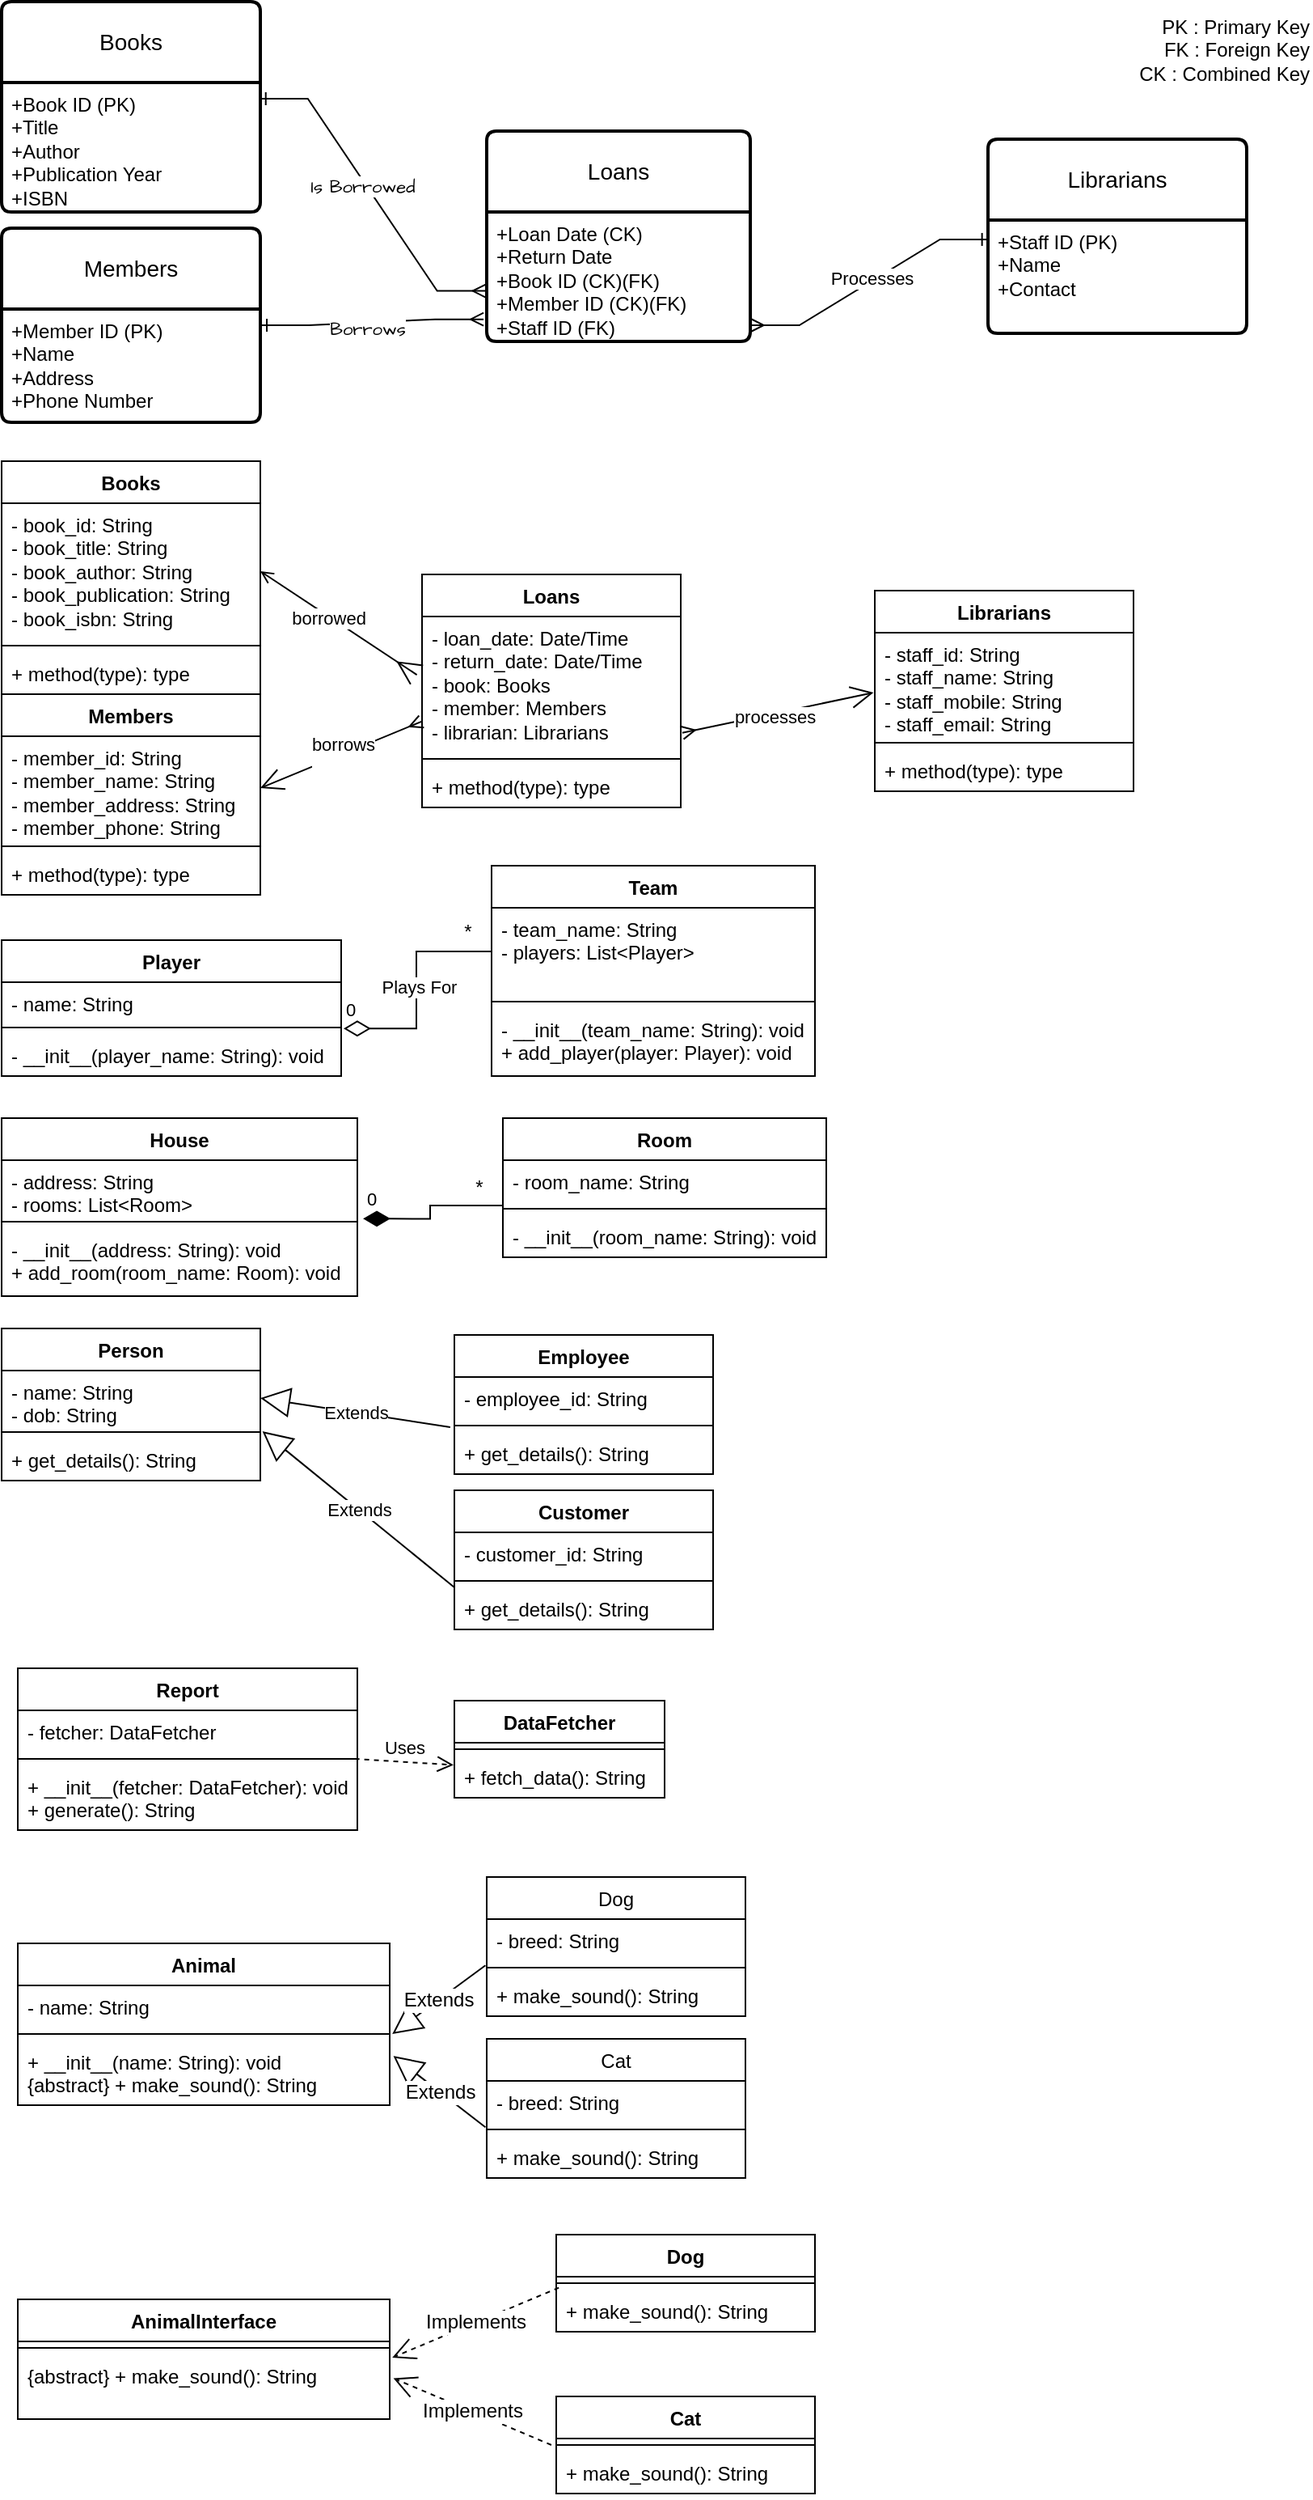 <mxfile version="24.4.9" type="github">
  <diagram name="Page-1" id="WvHxNmZYm3Q-2noQbIas">
    <mxGraphModel dx="430" dy="630" grid="1" gridSize="10" guides="1" tooltips="1" connect="1" arrows="1" fold="1" page="1" pageScale="1" pageWidth="827" pageHeight="1169" background="none" math="0" shadow="0">
      <root>
        <mxCell id="0" />
        <mxCell id="1" parent="0" />
        <mxCell id="QqUS8rB4q03BG6zSu8xH-5" value="Books" style="swimlane;childLayout=stackLayout;horizontal=1;startSize=50;horizontalStack=0;rounded=1;fontSize=14;fontStyle=0;strokeWidth=2;resizeParent=0;resizeLast=1;shadow=0;dashed=0;align=center;arcSize=4;whiteSpace=wrap;html=1;" vertex="1" parent="1">
          <mxGeometry x="10" y="10" width="160" height="130" as="geometry" />
        </mxCell>
        <mxCell id="QqUS8rB4q03BG6zSu8xH-6" value="+Book ID (PK)&lt;br&gt;&lt;div&gt;+Title&lt;/div&gt;&lt;div&gt;+Author&lt;/div&gt;&lt;div&gt;+Publication Year&lt;/div&gt;&lt;div&gt;+ISBN&lt;/div&gt;" style="align=left;strokeColor=none;fillColor=none;spacingLeft=4;fontSize=12;verticalAlign=top;resizable=0;rotatable=0;part=1;html=1;" vertex="1" parent="QqUS8rB4q03BG6zSu8xH-5">
          <mxGeometry y="50" width="160" height="80" as="geometry" />
        </mxCell>
        <mxCell id="QqUS8rB4q03BG6zSu8xH-7" value="Members" style="swimlane;childLayout=stackLayout;horizontal=1;startSize=50;horizontalStack=0;rounded=1;fontSize=14;fontStyle=0;strokeWidth=2;resizeParent=0;resizeLast=1;shadow=0;dashed=0;align=center;arcSize=4;whiteSpace=wrap;html=1;" vertex="1" parent="1">
          <mxGeometry x="10" y="150" width="160" height="120" as="geometry" />
        </mxCell>
        <mxCell id="QqUS8rB4q03BG6zSu8xH-8" value="+Member ID (PK)&lt;div&gt;+Name&lt;/div&gt;&lt;div&gt;+Address&lt;/div&gt;&lt;div&gt;+Phone Number&lt;/div&gt;" style="align=left;strokeColor=none;fillColor=none;spacingLeft=4;fontSize=12;verticalAlign=top;resizable=0;rotatable=0;part=1;html=1;" vertex="1" parent="QqUS8rB4q03BG6zSu8xH-7">
          <mxGeometry y="50" width="160" height="70" as="geometry" />
        </mxCell>
        <mxCell id="QqUS8rB4q03BG6zSu8xH-9" value="Librarians" style="swimlane;childLayout=stackLayout;horizontal=1;startSize=50;horizontalStack=0;rounded=1;fontSize=14;fontStyle=0;strokeWidth=2;resizeParent=0;resizeLast=1;shadow=0;dashed=0;align=center;arcSize=4;whiteSpace=wrap;html=1;" vertex="1" parent="1">
          <mxGeometry x="620" y="95" width="160" height="120" as="geometry" />
        </mxCell>
        <mxCell id="QqUS8rB4q03BG6zSu8xH-10" value="+Staff ID (PK)&lt;div&gt;+Name&lt;/div&gt;&lt;div&gt;+Contact&lt;/div&gt;" style="align=left;strokeColor=none;fillColor=none;spacingLeft=4;fontSize=12;verticalAlign=top;resizable=0;rotatable=0;part=1;html=1;" vertex="1" parent="QqUS8rB4q03BG6zSu8xH-9">
          <mxGeometry y="50" width="160" height="70" as="geometry" />
        </mxCell>
        <mxCell id="QqUS8rB4q03BG6zSu8xH-11" value="Loans" style="swimlane;childLayout=stackLayout;horizontal=1;startSize=50;horizontalStack=0;rounded=1;fontSize=14;fontStyle=0;strokeWidth=2;resizeParent=0;resizeLast=1;shadow=0;dashed=0;align=center;arcSize=4;whiteSpace=wrap;html=1;" vertex="1" parent="1">
          <mxGeometry x="310" y="90" width="163" height="130" as="geometry" />
        </mxCell>
        <mxCell id="QqUS8rB4q03BG6zSu8xH-12" value="&lt;div&gt;&lt;span style=&quot;background-color: initial;&quot;&gt;+Loan Date (CK)&lt;/span&gt;&lt;br&gt;&lt;/div&gt;&lt;div&gt;+Return Date&lt;/div&gt;&lt;div&gt;+Book ID (CK)(FK)&lt;br&gt;&lt;/div&gt;&lt;div&gt;+Member ID (CK)(FK)&lt;/div&gt;&lt;div&gt;+Staff ID (FK)&lt;br&gt;&lt;/div&gt;" style="align=left;strokeColor=none;fillColor=none;spacingLeft=4;fontSize=12;verticalAlign=top;resizable=0;rotatable=0;part=1;html=1;" vertex="1" parent="QqUS8rB4q03BG6zSu8xH-11">
          <mxGeometry y="50" width="163" height="80" as="geometry" />
        </mxCell>
        <mxCell id="QqUS8rB4q03BG6zSu8xH-25" value="" style="edgeStyle=entityRelationEdgeStyle;fontSize=12;html=1;endArrow=ERmany;startArrow=ERone;rounded=0;exitX=1;exitY=0.143;exitDx=0;exitDy=0;exitPerimeter=0;startFill=0;entryX=-0.012;entryY=0.829;entryDx=0;entryDy=0;entryPerimeter=0;endFill=0;flowAnimation=0;" edge="1" parent="1" source="QqUS8rB4q03BG6zSu8xH-8" target="QqUS8rB4q03BG6zSu8xH-12">
          <mxGeometry width="100" height="100" relative="1" as="geometry">
            <mxPoint x="240" y="240" as="sourcePoint" />
            <mxPoint x="230" y="190" as="targetPoint" />
          </mxGeometry>
        </mxCell>
        <mxCell id="QqUS8rB4q03BG6zSu8xH-31" value="Borrows" style="edgeLabel;html=1;align=center;verticalAlign=middle;resizable=0;points=[];sketch=1;hachureGap=4;jiggle=2;curveFitting=1;fontFamily=Architects Daughter;fontSource=https%3A%2F%2Ffonts.googleapis.com%2Fcss%3Ffamily%3DArchitects%2BDaughter;" vertex="1" connectable="0" parent="QqUS8rB4q03BG6zSu8xH-25">
          <mxGeometry x="-0.051" y="-3" relative="1" as="geometry">
            <mxPoint as="offset" />
          </mxGeometry>
        </mxCell>
        <mxCell id="QqUS8rB4q03BG6zSu8xH-26" value="" style="edgeStyle=entityRelationEdgeStyle;fontSize=12;html=1;endArrow=ERmany;startArrow=ERone;rounded=0;exitX=0.996;exitY=0.125;exitDx=0;exitDy=0;exitPerimeter=0;entryX=-0.004;entryY=0.61;entryDx=0;entryDy=0;entryPerimeter=0;endFill=0;startFill=0;" edge="1" parent="1" source="QqUS8rB4q03BG6zSu8xH-6" target="QqUS8rB4q03BG6zSu8xH-12">
          <mxGeometry width="100" height="100" relative="1" as="geometry">
            <mxPoint x="240" y="240" as="sourcePoint" />
            <mxPoint x="340" y="140" as="targetPoint" />
          </mxGeometry>
        </mxCell>
        <mxCell id="QqUS8rB4q03BG6zSu8xH-30" value="Is Borrowed" style="edgeLabel;html=1;align=center;verticalAlign=middle;resizable=0;points=[];sketch=1;hachureGap=4;jiggle=2;curveFitting=1;fontFamily=Architects Daughter;fontSource=https%3A%2F%2Ffonts.googleapis.com%2Fcss%3Ffamily%3DArchitects%2BDaughter;" vertex="1" connectable="0" parent="QqUS8rB4q03BG6zSu8xH-26">
          <mxGeometry x="-0.086" y="-2" relative="1" as="geometry">
            <mxPoint as="offset" />
          </mxGeometry>
        </mxCell>
        <mxCell id="QqUS8rB4q03BG6zSu8xH-34" value="" style="edgeStyle=entityRelationEdgeStyle;fontSize=12;html=1;endArrow=ERone;rounded=0;exitX=1.002;exitY=0.875;exitDx=0;exitDy=0;exitPerimeter=0;entryX=0.002;entryY=0.171;entryDx=0;entryDy=0;entryPerimeter=0;startArrow=ERmany;startFill=0;endFill=0;" edge="1" parent="1" source="QqUS8rB4q03BG6zSu8xH-12" target="QqUS8rB4q03BG6zSu8xH-10">
          <mxGeometry width="100" height="100" relative="1" as="geometry">
            <mxPoint x="240" y="240" as="sourcePoint" />
            <mxPoint x="340" y="140" as="targetPoint" />
          </mxGeometry>
        </mxCell>
        <mxCell id="QqUS8rB4q03BG6zSu8xH-36" value="Processes" style="edgeLabel;html=1;align=center;verticalAlign=middle;resizable=0;points=[];" vertex="1" connectable="0" parent="QqUS8rB4q03BG6zSu8xH-34">
          <mxGeometry x="0.03" y="2" relative="1" as="geometry">
            <mxPoint as="offset" />
          </mxGeometry>
        </mxCell>
        <mxCell id="QqUS8rB4q03BG6zSu8xH-37" value="&lt;div&gt;PK : Primary Key&lt;/div&gt;FK : Foreign Key&lt;div&gt;CK : Combined Key&lt;/div&gt;" style="text;html=1;align=right;verticalAlign=middle;resizable=0;points=[];autosize=1;strokeColor=none;fillColor=none;" vertex="1" parent="1">
          <mxGeometry x="690" y="10" width="130" height="60" as="geometry" />
        </mxCell>
        <mxCell id="QqUS8rB4q03BG6zSu8xH-38" value="Books" style="swimlane;fontStyle=1;align=center;verticalAlign=top;childLayout=stackLayout;horizontal=1;startSize=26;horizontalStack=0;resizeParent=1;resizeParentMax=0;resizeLast=0;collapsible=1;marginBottom=0;whiteSpace=wrap;html=1;shadow=0;" vertex="1" parent="1">
          <mxGeometry x="10" y="294" width="160" height="144" as="geometry" />
        </mxCell>
        <mxCell id="QqUS8rB4q03BG6zSu8xH-39" value="- book_id: String&lt;div&gt;- book_title: String&lt;/div&gt;&lt;div&gt;- book_author: String&lt;/div&gt;&lt;div&gt;- book_publication: String&lt;/div&gt;&lt;div&gt;- book_isbn: String&lt;/div&gt;" style="text;strokeColor=none;fillColor=none;align=left;verticalAlign=top;spacingLeft=4;spacingRight=4;overflow=hidden;rotatable=0;points=[[0,0.5],[1,0.5]];portConstraint=eastwest;whiteSpace=wrap;html=1;shadow=0;" vertex="1" parent="QqUS8rB4q03BG6zSu8xH-38">
          <mxGeometry y="26" width="160" height="84" as="geometry" />
        </mxCell>
        <mxCell id="QqUS8rB4q03BG6zSu8xH-40" value="" style="line;strokeWidth=1;fillColor=none;align=left;verticalAlign=middle;spacingTop=-1;spacingLeft=3;spacingRight=3;rotatable=0;labelPosition=right;points=[];portConstraint=eastwest;strokeColor=inherit;shadow=0;" vertex="1" parent="QqUS8rB4q03BG6zSu8xH-38">
          <mxGeometry y="110" width="160" height="8" as="geometry" />
        </mxCell>
        <mxCell id="QqUS8rB4q03BG6zSu8xH-41" value="+ method(type): type" style="text;strokeColor=none;fillColor=none;align=left;verticalAlign=top;spacingLeft=4;spacingRight=4;overflow=hidden;rotatable=0;points=[[0,0.5],[1,0.5]];portConstraint=eastwest;whiteSpace=wrap;html=1;shadow=0;" vertex="1" parent="QqUS8rB4q03BG6zSu8xH-38">
          <mxGeometry y="118" width="160" height="26" as="geometry" />
        </mxCell>
        <mxCell id="QqUS8rB4q03BG6zSu8xH-42" value="Members" style="swimlane;fontStyle=1;align=center;verticalAlign=top;childLayout=stackLayout;horizontal=1;startSize=26;horizontalStack=0;resizeParent=1;resizeParentMax=0;resizeLast=0;collapsible=1;marginBottom=0;whiteSpace=wrap;html=1;shadow=0;" vertex="1" parent="1">
          <mxGeometry x="10" y="438" width="160" height="124" as="geometry" />
        </mxCell>
        <mxCell id="QqUS8rB4q03BG6zSu8xH-43" value="- member_id: String&lt;div&gt;- member_name: String&lt;/div&gt;&lt;div&gt;- member_address: String&lt;/div&gt;&lt;div&gt;- member_phone: String&lt;/div&gt;" style="text;strokeColor=none;fillColor=none;align=left;verticalAlign=top;spacingLeft=4;spacingRight=4;overflow=hidden;rotatable=0;points=[[0,0.5],[1,0.5]];portConstraint=eastwest;whiteSpace=wrap;html=1;shadow=0;" vertex="1" parent="QqUS8rB4q03BG6zSu8xH-42">
          <mxGeometry y="26" width="160" height="64" as="geometry" />
        </mxCell>
        <mxCell id="QqUS8rB4q03BG6zSu8xH-44" value="" style="line;strokeWidth=1;fillColor=none;align=left;verticalAlign=middle;spacingTop=-1;spacingLeft=3;spacingRight=3;rotatable=0;labelPosition=right;points=[];portConstraint=eastwest;strokeColor=inherit;shadow=0;" vertex="1" parent="QqUS8rB4q03BG6zSu8xH-42">
          <mxGeometry y="90" width="160" height="8" as="geometry" />
        </mxCell>
        <mxCell id="QqUS8rB4q03BG6zSu8xH-45" value="+ method(type): type" style="text;strokeColor=none;fillColor=none;align=left;verticalAlign=top;spacingLeft=4;spacingRight=4;overflow=hidden;rotatable=0;points=[[0,0.5],[1,0.5]];portConstraint=eastwest;whiteSpace=wrap;html=1;shadow=0;" vertex="1" parent="QqUS8rB4q03BG6zSu8xH-42">
          <mxGeometry y="98" width="160" height="26" as="geometry" />
        </mxCell>
        <mxCell id="QqUS8rB4q03BG6zSu8xH-46" value="Loans" style="swimlane;fontStyle=1;align=center;verticalAlign=top;childLayout=stackLayout;horizontal=1;startSize=26;horizontalStack=0;resizeParent=1;resizeParentMax=0;resizeLast=0;collapsible=1;marginBottom=0;whiteSpace=wrap;html=1;shadow=0;" vertex="1" parent="1">
          <mxGeometry x="270" y="364" width="160" height="144" as="geometry" />
        </mxCell>
        <mxCell id="QqUS8rB4q03BG6zSu8xH-47" value="- loan_date: Date/Time&lt;div&gt;- return_date: Date/Time&lt;/div&gt;&lt;div&gt;- book: Books&lt;/div&gt;&lt;div&gt;- member: Members&lt;/div&gt;&lt;div&gt;- librarian: Librarians&lt;/div&gt;" style="text;strokeColor=none;fillColor=none;align=left;verticalAlign=top;spacingLeft=4;spacingRight=4;overflow=hidden;rotatable=0;points=[[0,0.5],[1,0.5]];portConstraint=eastwest;whiteSpace=wrap;html=1;shadow=0;" vertex="1" parent="QqUS8rB4q03BG6zSu8xH-46">
          <mxGeometry y="26" width="160" height="84" as="geometry" />
        </mxCell>
        <mxCell id="QqUS8rB4q03BG6zSu8xH-48" value="" style="line;strokeWidth=1;fillColor=none;align=left;verticalAlign=middle;spacingTop=-1;spacingLeft=3;spacingRight=3;rotatable=0;labelPosition=right;points=[];portConstraint=eastwest;strokeColor=inherit;shadow=0;" vertex="1" parent="QqUS8rB4q03BG6zSu8xH-46">
          <mxGeometry y="110" width="160" height="8" as="geometry" />
        </mxCell>
        <mxCell id="QqUS8rB4q03BG6zSu8xH-49" value="+ method(type): type" style="text;strokeColor=none;fillColor=none;align=left;verticalAlign=top;spacingLeft=4;spacingRight=4;overflow=hidden;rotatable=0;points=[[0,0.5],[1,0.5]];portConstraint=eastwest;whiteSpace=wrap;html=1;shadow=0;" vertex="1" parent="QqUS8rB4q03BG6zSu8xH-46">
          <mxGeometry y="118" width="160" height="26" as="geometry" />
        </mxCell>
        <mxCell id="QqUS8rB4q03BG6zSu8xH-50" value="Librarians" style="swimlane;fontStyle=1;align=center;verticalAlign=top;childLayout=stackLayout;horizontal=1;startSize=26;horizontalStack=0;resizeParent=1;resizeParentMax=0;resizeLast=0;collapsible=1;marginBottom=0;whiteSpace=wrap;html=1;shadow=0;" vertex="1" parent="1">
          <mxGeometry x="550" y="374" width="160" height="124" as="geometry" />
        </mxCell>
        <mxCell id="QqUS8rB4q03BG6zSu8xH-51" value="- staff_id: String&lt;div&gt;- staff_name: String&lt;/div&gt;&lt;div&gt;- staff_mobile: String&lt;/div&gt;&lt;div&gt;- staff_email: String&lt;/div&gt;" style="text;strokeColor=none;fillColor=none;align=left;verticalAlign=top;spacingLeft=4;spacingRight=4;overflow=hidden;rotatable=0;points=[[0,0.5],[1,0.5]];portConstraint=eastwest;whiteSpace=wrap;html=1;shadow=0;" vertex="1" parent="QqUS8rB4q03BG6zSu8xH-50">
          <mxGeometry y="26" width="160" height="64" as="geometry" />
        </mxCell>
        <mxCell id="QqUS8rB4q03BG6zSu8xH-52" value="" style="line;strokeWidth=1;fillColor=none;align=left;verticalAlign=middle;spacingTop=-1;spacingLeft=3;spacingRight=3;rotatable=0;labelPosition=right;points=[];portConstraint=eastwest;strokeColor=inherit;shadow=0;" vertex="1" parent="QqUS8rB4q03BG6zSu8xH-50">
          <mxGeometry y="90" width="160" height="8" as="geometry" />
        </mxCell>
        <mxCell id="QqUS8rB4q03BG6zSu8xH-53" value="+ method(type): type" style="text;strokeColor=none;fillColor=none;align=left;verticalAlign=top;spacingLeft=4;spacingRight=4;overflow=hidden;rotatable=0;points=[[0,0.5],[1,0.5]];portConstraint=eastwest;whiteSpace=wrap;html=1;shadow=0;" vertex="1" parent="QqUS8rB4q03BG6zSu8xH-50">
          <mxGeometry y="98" width="160" height="26" as="geometry" />
        </mxCell>
        <mxCell id="QqUS8rB4q03BG6zSu8xH-59" value="" style="endArrow=ERmany;endFill=0;endSize=12;html=1;rounded=0;entryX=-0.02;entryY=0.429;entryDx=0;entryDy=0;entryPerimeter=0;exitX=1;exitY=0.5;exitDx=0;exitDy=0;startArrow=open;startFill=0;" edge="1" parent="1" target="QqUS8rB4q03BG6zSu8xH-47">
          <mxGeometry width="160" relative="1" as="geometry">
            <mxPoint x="170" y="362" as="sourcePoint" />
            <mxPoint x="400" y="564" as="targetPoint" />
          </mxGeometry>
        </mxCell>
        <mxCell id="QqUS8rB4q03BG6zSu8xH-62" value="borrowed" style="edgeLabel;html=1;align=center;verticalAlign=middle;resizable=0;points=[];" vertex="1" connectable="0" parent="QqUS8rB4q03BG6zSu8xH-59">
          <mxGeometry x="-0.127" y="-1" relative="1" as="geometry">
            <mxPoint as="offset" />
          </mxGeometry>
        </mxCell>
        <mxCell id="QqUS8rB4q03BG6zSu8xH-60" value="" style="endArrow=open;endFill=1;endSize=12;html=1;rounded=0;entryX=1;entryY=0.5;entryDx=0;entryDy=0;exitX=-0.002;exitY=0.773;exitDx=0;exitDy=0;exitPerimeter=0;startArrow=ERmany;startFill=0;" edge="1" parent="1" source="QqUS8rB4q03BG6zSu8xH-47">
          <mxGeometry width="160" relative="1" as="geometry">
            <mxPoint x="350" y="364" as="sourcePoint" />
            <mxPoint x="170" y="496" as="targetPoint" />
          </mxGeometry>
        </mxCell>
        <mxCell id="QqUS8rB4q03BG6zSu8xH-64" value="borrows&lt;div&gt;&lt;br&gt;&lt;/div&gt;" style="edgeLabel;html=1;align=center;verticalAlign=middle;resizable=0;points=[];" vertex="1" connectable="0" parent="QqUS8rB4q03BG6zSu8xH-60">
          <mxGeometry x="-0.008" y="1" relative="1" as="geometry">
            <mxPoint as="offset" />
          </mxGeometry>
        </mxCell>
        <mxCell id="QqUS8rB4q03BG6zSu8xH-61" value="" style="endArrow=open;endFill=1;endSize=12;html=1;rounded=0;entryX=-0.005;entryY=0.579;entryDx=0;entryDy=0;entryPerimeter=0;exitX=1.006;exitY=0.856;exitDx=0;exitDy=0;exitPerimeter=0;startArrow=ERmany;startFill=0;" edge="1" parent="1" source="QqUS8rB4q03BG6zSu8xH-47">
          <mxGeometry width="160" relative="1" as="geometry">
            <mxPoint x="350" y="364" as="sourcePoint" />
            <mxPoint x="549.2" y="437.056" as="targetPoint" />
          </mxGeometry>
        </mxCell>
        <mxCell id="QqUS8rB4q03BG6zSu8xH-65" value="processes" style="edgeLabel;html=1;align=center;verticalAlign=middle;resizable=0;points=[];" vertex="1" connectable="0" parent="QqUS8rB4q03BG6zSu8xH-61">
          <mxGeometry x="-0.037" y="-2" relative="1" as="geometry">
            <mxPoint as="offset" />
          </mxGeometry>
        </mxCell>
        <mxCell id="QqUS8rB4q03BG6zSu8xH-66" value="Player" style="swimlane;fontStyle=1;align=center;verticalAlign=top;childLayout=stackLayout;horizontal=1;startSize=26;horizontalStack=0;resizeParent=1;resizeParentMax=0;resizeLast=0;collapsible=1;marginBottom=0;whiteSpace=wrap;html=1;" vertex="1" parent="1">
          <mxGeometry x="10" y="590" width="210" height="84" as="geometry" />
        </mxCell>
        <mxCell id="QqUS8rB4q03BG6zSu8xH-67" value="- name: String" style="text;strokeColor=none;fillColor=none;align=left;verticalAlign=top;spacingLeft=4;spacingRight=4;overflow=hidden;rotatable=0;points=[[0,0.5],[1,0.5]];portConstraint=eastwest;whiteSpace=wrap;html=1;" vertex="1" parent="QqUS8rB4q03BG6zSu8xH-66">
          <mxGeometry y="26" width="210" height="24" as="geometry" />
        </mxCell>
        <mxCell id="QqUS8rB4q03BG6zSu8xH-68" value="" style="line;strokeWidth=1;fillColor=none;align=left;verticalAlign=middle;spacingTop=-1;spacingLeft=3;spacingRight=3;rotatable=0;labelPosition=right;points=[];portConstraint=eastwest;strokeColor=inherit;" vertex="1" parent="QqUS8rB4q03BG6zSu8xH-66">
          <mxGeometry y="50" width="210" height="8" as="geometry" />
        </mxCell>
        <mxCell id="QqUS8rB4q03BG6zSu8xH-69" value="- __init__(player_name: String): void" style="text;strokeColor=none;fillColor=none;align=left;verticalAlign=top;spacingLeft=4;spacingRight=4;overflow=hidden;rotatable=0;points=[[0,0.5],[1,0.5]];portConstraint=eastwest;whiteSpace=wrap;html=1;" vertex="1" parent="QqUS8rB4q03BG6zSu8xH-66">
          <mxGeometry y="58" width="210" height="26" as="geometry" />
        </mxCell>
        <mxCell id="QqUS8rB4q03BG6zSu8xH-70" value="Team" style="swimlane;fontStyle=1;align=center;verticalAlign=top;childLayout=stackLayout;horizontal=1;startSize=26;horizontalStack=0;resizeParent=1;resizeParentMax=0;resizeLast=0;collapsible=1;marginBottom=0;whiteSpace=wrap;html=1;" vertex="1" parent="1">
          <mxGeometry x="313" y="544" width="200" height="130" as="geometry" />
        </mxCell>
        <mxCell id="QqUS8rB4q03BG6zSu8xH-71" value="- team_name: String&lt;div&gt;- players: List&amp;lt;Player&amp;gt;&lt;/div&gt;" style="text;strokeColor=none;fillColor=none;align=left;verticalAlign=top;spacingLeft=4;spacingRight=4;overflow=hidden;rotatable=0;points=[[0,0.5],[1,0.5]];portConstraint=eastwest;whiteSpace=wrap;html=1;" vertex="1" parent="QqUS8rB4q03BG6zSu8xH-70">
          <mxGeometry y="26" width="200" height="54" as="geometry" />
        </mxCell>
        <mxCell id="QqUS8rB4q03BG6zSu8xH-72" value="" style="line;strokeWidth=1;fillColor=none;align=left;verticalAlign=middle;spacingTop=-1;spacingLeft=3;spacingRight=3;rotatable=0;labelPosition=right;points=[];portConstraint=eastwest;strokeColor=inherit;" vertex="1" parent="QqUS8rB4q03BG6zSu8xH-70">
          <mxGeometry y="80" width="200" height="8" as="geometry" />
        </mxCell>
        <mxCell id="QqUS8rB4q03BG6zSu8xH-73" value="- __init__(team_name: String): void&lt;div&gt;+ add_player(player: Player): void&lt;/div&gt;" style="text;strokeColor=none;fillColor=none;align=left;verticalAlign=top;spacingLeft=4;spacingRight=4;overflow=hidden;rotatable=0;points=[[0,0.5],[1,0.5]];portConstraint=eastwest;whiteSpace=wrap;html=1;" vertex="1" parent="QqUS8rB4q03BG6zSu8xH-70">
          <mxGeometry y="88" width="200" height="42" as="geometry" />
        </mxCell>
        <mxCell id="QqUS8rB4q03BG6zSu8xH-77" value="0" style="endArrow=none;html=1;endSize=12;startArrow=diamondThin;startSize=14;startFill=0;edgeStyle=orthogonalEdgeStyle;align=left;verticalAlign=bottom;rounded=0;exitX=1.007;exitY=-0.129;exitDx=0;exitDy=0;exitPerimeter=0;entryX=0;entryY=0.5;entryDx=0;entryDy=0;endFill=0;" edge="1" parent="1" source="QqUS8rB4q03BG6zSu8xH-69" target="QqUS8rB4q03BG6zSu8xH-71">
          <mxGeometry x="-1" y="3" relative="1" as="geometry">
            <mxPoint x="260" y="650" as="sourcePoint" />
            <mxPoint x="420" y="650" as="targetPoint" />
          </mxGeometry>
        </mxCell>
        <mxCell id="QqUS8rB4q03BG6zSu8xH-80" value="Plays For" style="edgeLabel;html=1;align=center;verticalAlign=middle;resizable=0;points=[];" vertex="1" connectable="0" parent="QqUS8rB4q03BG6zSu8xH-77">
          <mxGeometry x="0.014" y="-1" relative="1" as="geometry">
            <mxPoint as="offset" />
          </mxGeometry>
        </mxCell>
        <mxCell id="QqUS8rB4q03BG6zSu8xH-79" value="*" style="text;html=1;align=center;verticalAlign=middle;resizable=0;points=[];autosize=1;strokeColor=none;fillColor=none;" vertex="1" parent="1">
          <mxGeometry x="283" y="570" width="30" height="30" as="geometry" />
        </mxCell>
        <mxCell id="QqUS8rB4q03BG6zSu8xH-83" value="House" style="swimlane;fontStyle=1;align=center;verticalAlign=top;childLayout=stackLayout;horizontal=1;startSize=26;horizontalStack=0;resizeParent=1;resizeParentMax=0;resizeLast=0;collapsible=1;marginBottom=0;whiteSpace=wrap;html=1;" vertex="1" parent="1">
          <mxGeometry x="10" y="700" width="220" height="110" as="geometry" />
        </mxCell>
        <mxCell id="QqUS8rB4q03BG6zSu8xH-84" value="- address: String&lt;div&gt;- rooms: List&amp;lt;Room&amp;gt;&lt;/div&gt;" style="text;strokeColor=none;fillColor=none;align=left;verticalAlign=top;spacingLeft=4;spacingRight=4;overflow=hidden;rotatable=0;points=[[0,0.5],[1,0.5]];portConstraint=eastwest;whiteSpace=wrap;html=1;" vertex="1" parent="QqUS8rB4q03BG6zSu8xH-83">
          <mxGeometry y="26" width="220" height="34" as="geometry" />
        </mxCell>
        <mxCell id="QqUS8rB4q03BG6zSu8xH-85" value="" style="line;strokeWidth=1;fillColor=none;align=left;verticalAlign=middle;spacingTop=-1;spacingLeft=3;spacingRight=3;rotatable=0;labelPosition=right;points=[];portConstraint=eastwest;strokeColor=inherit;" vertex="1" parent="QqUS8rB4q03BG6zSu8xH-83">
          <mxGeometry y="60" width="220" height="8" as="geometry" />
        </mxCell>
        <mxCell id="QqUS8rB4q03BG6zSu8xH-86" value="- __init__(address: String): void&lt;div&gt;+ add_room(room_name: Room): void&lt;/div&gt;" style="text;strokeColor=none;fillColor=none;align=left;verticalAlign=top;spacingLeft=4;spacingRight=4;overflow=hidden;rotatable=0;points=[[0,0.5],[1,0.5]];portConstraint=eastwest;whiteSpace=wrap;html=1;" vertex="1" parent="QqUS8rB4q03BG6zSu8xH-83">
          <mxGeometry y="68" width="220" height="42" as="geometry" />
        </mxCell>
        <mxCell id="QqUS8rB4q03BG6zSu8xH-87" value="Room" style="swimlane;fontStyle=1;align=center;verticalAlign=top;childLayout=stackLayout;horizontal=1;startSize=26;horizontalStack=0;resizeParent=1;resizeParentMax=0;resizeLast=0;collapsible=1;marginBottom=0;whiteSpace=wrap;html=1;" vertex="1" parent="1">
          <mxGeometry x="320" y="700" width="200" height="86" as="geometry" />
        </mxCell>
        <mxCell id="QqUS8rB4q03BG6zSu8xH-88" value="- room_name: String" style="text;strokeColor=none;fillColor=none;align=left;verticalAlign=top;spacingLeft=4;spacingRight=4;overflow=hidden;rotatable=0;points=[[0,0.5],[1,0.5]];portConstraint=eastwest;whiteSpace=wrap;html=1;" vertex="1" parent="QqUS8rB4q03BG6zSu8xH-87">
          <mxGeometry y="26" width="200" height="26" as="geometry" />
        </mxCell>
        <mxCell id="QqUS8rB4q03BG6zSu8xH-89" value="" style="line;strokeWidth=1;fillColor=none;align=left;verticalAlign=middle;spacingTop=-1;spacingLeft=3;spacingRight=3;rotatable=0;labelPosition=right;points=[];portConstraint=eastwest;strokeColor=inherit;" vertex="1" parent="QqUS8rB4q03BG6zSu8xH-87">
          <mxGeometry y="52" width="200" height="8" as="geometry" />
        </mxCell>
        <mxCell id="QqUS8rB4q03BG6zSu8xH-90" value="- __init__(room_name: String): void" style="text;strokeColor=none;fillColor=none;align=left;verticalAlign=top;spacingLeft=4;spacingRight=4;overflow=hidden;rotatable=0;points=[[0,0.5],[1,0.5]];portConstraint=eastwest;whiteSpace=wrap;html=1;" vertex="1" parent="QqUS8rB4q03BG6zSu8xH-87">
          <mxGeometry y="60" width="200" height="26" as="geometry" />
        </mxCell>
        <mxCell id="QqUS8rB4q03BG6zSu8xH-91" value="0" style="endArrow=none;html=1;endSize=12;startArrow=diamondThin;startSize=14;startFill=1;edgeStyle=orthogonalEdgeStyle;align=left;verticalAlign=bottom;rounded=0;exitX=1.016;exitY=1.064;exitDx=0;exitDy=0;exitPerimeter=0;entryX=0;entryY=1.077;entryDx=0;entryDy=0;entryPerimeter=0;endFill=0;" edge="1" parent="1" source="QqUS8rB4q03BG6zSu8xH-84" target="QqUS8rB4q03BG6zSu8xH-88">
          <mxGeometry x="-1" y="3" relative="1" as="geometry">
            <mxPoint x="320" y="750" as="sourcePoint" />
            <mxPoint x="480" y="750" as="targetPoint" />
          </mxGeometry>
        </mxCell>
        <mxCell id="QqUS8rB4q03BG6zSu8xH-92" value="*" style="text;html=1;align=center;verticalAlign=middle;resizable=0;points=[];autosize=1;strokeColor=none;fillColor=none;" vertex="1" parent="1">
          <mxGeometry x="290" y="728" width="30" height="30" as="geometry" />
        </mxCell>
        <mxCell id="QqUS8rB4q03BG6zSu8xH-93" value="Person" style="swimlane;fontStyle=1;align=center;verticalAlign=top;childLayout=stackLayout;horizontal=1;startSize=26;horizontalStack=0;resizeParent=1;resizeParentMax=0;resizeLast=0;collapsible=1;marginBottom=0;whiteSpace=wrap;html=1;" vertex="1" parent="1">
          <mxGeometry x="10" y="830" width="160" height="94" as="geometry" />
        </mxCell>
        <mxCell id="QqUS8rB4q03BG6zSu8xH-94" value="- name: String&lt;div&gt;- dob: String&lt;/div&gt;" style="text;strokeColor=none;fillColor=none;align=left;verticalAlign=top;spacingLeft=4;spacingRight=4;overflow=hidden;rotatable=0;points=[[0,0.5],[1,0.5]];portConstraint=eastwest;whiteSpace=wrap;html=1;" vertex="1" parent="QqUS8rB4q03BG6zSu8xH-93">
          <mxGeometry y="26" width="160" height="34" as="geometry" />
        </mxCell>
        <mxCell id="QqUS8rB4q03BG6zSu8xH-95" value="" style="line;strokeWidth=1;fillColor=none;align=left;verticalAlign=middle;spacingTop=-1;spacingLeft=3;spacingRight=3;rotatable=0;labelPosition=right;points=[];portConstraint=eastwest;strokeColor=inherit;" vertex="1" parent="QqUS8rB4q03BG6zSu8xH-93">
          <mxGeometry y="60" width="160" height="8" as="geometry" />
        </mxCell>
        <mxCell id="QqUS8rB4q03BG6zSu8xH-96" value="+ get_details(): String" style="text;strokeColor=none;fillColor=none;align=left;verticalAlign=top;spacingLeft=4;spacingRight=4;overflow=hidden;rotatable=0;points=[[0,0.5],[1,0.5]];portConstraint=eastwest;whiteSpace=wrap;html=1;" vertex="1" parent="QqUS8rB4q03BG6zSu8xH-93">
          <mxGeometry y="68" width="160" height="26" as="geometry" />
        </mxCell>
        <mxCell id="QqUS8rB4q03BG6zSu8xH-97" value="Employee" style="swimlane;fontStyle=1;align=center;verticalAlign=top;childLayout=stackLayout;horizontal=1;startSize=26;horizontalStack=0;resizeParent=1;resizeParentMax=0;resizeLast=0;collapsible=1;marginBottom=0;whiteSpace=wrap;html=1;" vertex="1" parent="1">
          <mxGeometry x="290" y="834" width="160" height="86" as="geometry" />
        </mxCell>
        <mxCell id="QqUS8rB4q03BG6zSu8xH-98" value="- employee_id: String" style="text;strokeColor=none;fillColor=none;align=left;verticalAlign=top;spacingLeft=4;spacingRight=4;overflow=hidden;rotatable=0;points=[[0,0.5],[1,0.5]];portConstraint=eastwest;whiteSpace=wrap;html=1;" vertex="1" parent="QqUS8rB4q03BG6zSu8xH-97">
          <mxGeometry y="26" width="160" height="26" as="geometry" />
        </mxCell>
        <mxCell id="QqUS8rB4q03BG6zSu8xH-99" value="" style="line;strokeWidth=1;fillColor=none;align=left;verticalAlign=middle;spacingTop=-1;spacingLeft=3;spacingRight=3;rotatable=0;labelPosition=right;points=[];portConstraint=eastwest;strokeColor=inherit;" vertex="1" parent="QqUS8rB4q03BG6zSu8xH-97">
          <mxGeometry y="52" width="160" height="8" as="geometry" />
        </mxCell>
        <mxCell id="QqUS8rB4q03BG6zSu8xH-100" value="+ get_details(): String" style="text;strokeColor=none;fillColor=none;align=left;verticalAlign=top;spacingLeft=4;spacingRight=4;overflow=hidden;rotatable=0;points=[[0,0.5],[1,0.5]];portConstraint=eastwest;whiteSpace=wrap;html=1;" vertex="1" parent="QqUS8rB4q03BG6zSu8xH-97">
          <mxGeometry y="60" width="160" height="26" as="geometry" />
        </mxCell>
        <mxCell id="QqUS8rB4q03BG6zSu8xH-101" value="Customer" style="swimlane;fontStyle=1;align=center;verticalAlign=top;childLayout=stackLayout;horizontal=1;startSize=26;horizontalStack=0;resizeParent=1;resizeParentMax=0;resizeLast=0;collapsible=1;marginBottom=0;whiteSpace=wrap;html=1;" vertex="1" parent="1">
          <mxGeometry x="290" y="930" width="160" height="86" as="geometry" />
        </mxCell>
        <mxCell id="QqUS8rB4q03BG6zSu8xH-102" value="- customer_id: String" style="text;strokeColor=none;fillColor=none;align=left;verticalAlign=top;spacingLeft=4;spacingRight=4;overflow=hidden;rotatable=0;points=[[0,0.5],[1,0.5]];portConstraint=eastwest;whiteSpace=wrap;html=1;" vertex="1" parent="QqUS8rB4q03BG6zSu8xH-101">
          <mxGeometry y="26" width="160" height="26" as="geometry" />
        </mxCell>
        <mxCell id="QqUS8rB4q03BG6zSu8xH-103" value="" style="line;strokeWidth=1;fillColor=none;align=left;verticalAlign=middle;spacingTop=-1;spacingLeft=3;spacingRight=3;rotatable=0;labelPosition=right;points=[];portConstraint=eastwest;strokeColor=inherit;" vertex="1" parent="QqUS8rB4q03BG6zSu8xH-101">
          <mxGeometry y="52" width="160" height="8" as="geometry" />
        </mxCell>
        <mxCell id="QqUS8rB4q03BG6zSu8xH-104" value="+ get_details(): String" style="text;strokeColor=none;fillColor=none;align=left;verticalAlign=top;spacingLeft=4;spacingRight=4;overflow=hidden;rotatable=0;points=[[0,0.5],[1,0.5]];portConstraint=eastwest;whiteSpace=wrap;html=1;" vertex="1" parent="QqUS8rB4q03BG6zSu8xH-101">
          <mxGeometry y="60" width="160" height="26" as="geometry" />
        </mxCell>
        <mxCell id="QqUS8rB4q03BG6zSu8xH-105" value="Extends" style="endArrow=block;endSize=16;endFill=0;html=1;rounded=0;exitX=-0.016;exitY=1.192;exitDx=0;exitDy=0;exitPerimeter=0;entryX=1;entryY=0.5;entryDx=0;entryDy=0;" edge="1" parent="1" source="QqUS8rB4q03BG6zSu8xH-98" target="QqUS8rB4q03BG6zSu8xH-94">
          <mxGeometry width="160" relative="1" as="geometry">
            <mxPoint x="200" y="680" as="sourcePoint" />
            <mxPoint x="360" y="680" as="targetPoint" />
          </mxGeometry>
        </mxCell>
        <mxCell id="QqUS8rB4q03BG6zSu8xH-106" value="Extends" style="endArrow=block;endSize=16;endFill=0;html=1;rounded=0;entryX=1.008;entryY=-0.173;entryDx=0;entryDy=0;entryPerimeter=0;exitX=0;exitY=0;exitDx=0;exitDy=0;exitPerimeter=0;" edge="1" parent="1" source="QqUS8rB4q03BG6zSu8xH-104" target="QqUS8rB4q03BG6zSu8xH-96">
          <mxGeometry width="160" relative="1" as="geometry">
            <mxPoint x="200" y="680" as="sourcePoint" />
            <mxPoint x="360" y="680" as="targetPoint" />
          </mxGeometry>
        </mxCell>
        <mxCell id="QqUS8rB4q03BG6zSu8xH-107" value="Report" style="swimlane;fontStyle=1;align=center;verticalAlign=top;childLayout=stackLayout;horizontal=1;startSize=26;horizontalStack=0;resizeParent=1;resizeParentMax=0;resizeLast=0;collapsible=1;marginBottom=0;whiteSpace=wrap;html=1;" vertex="1" parent="1">
          <mxGeometry x="20" y="1040" width="210" height="100" as="geometry" />
        </mxCell>
        <mxCell id="QqUS8rB4q03BG6zSu8xH-108" value="- fetcher: DataFetcher" style="text;strokeColor=none;fillColor=none;align=left;verticalAlign=top;spacingLeft=4;spacingRight=4;overflow=hidden;rotatable=0;points=[[0,0.5],[1,0.5]];portConstraint=eastwest;whiteSpace=wrap;html=1;" vertex="1" parent="QqUS8rB4q03BG6zSu8xH-107">
          <mxGeometry y="26" width="210" height="26" as="geometry" />
        </mxCell>
        <mxCell id="QqUS8rB4q03BG6zSu8xH-109" value="" style="line;strokeWidth=1;fillColor=none;align=left;verticalAlign=middle;spacingTop=-1;spacingLeft=3;spacingRight=3;rotatable=0;labelPosition=right;points=[];portConstraint=eastwest;strokeColor=inherit;" vertex="1" parent="QqUS8rB4q03BG6zSu8xH-107">
          <mxGeometry y="52" width="210" height="8" as="geometry" />
        </mxCell>
        <mxCell id="QqUS8rB4q03BG6zSu8xH-110" value="+ __init__(fetcher: DataFetcher): void&lt;div&gt;+ generate(): String&lt;/div&gt;" style="text;strokeColor=none;fillColor=none;align=left;verticalAlign=top;spacingLeft=4;spacingRight=4;overflow=hidden;rotatable=0;points=[[0,0.5],[1,0.5]];portConstraint=eastwest;whiteSpace=wrap;html=1;" vertex="1" parent="QqUS8rB4q03BG6zSu8xH-107">
          <mxGeometry y="60" width="210" height="40" as="geometry" />
        </mxCell>
        <mxCell id="QqUS8rB4q03BG6zSu8xH-112" value="DataFetcher" style="swimlane;fontStyle=1;align=center;verticalAlign=top;childLayout=stackLayout;horizontal=1;startSize=26;horizontalStack=0;resizeParent=1;resizeParentMax=0;resizeLast=0;collapsible=1;marginBottom=0;whiteSpace=wrap;html=1;" vertex="1" parent="1">
          <mxGeometry x="290" y="1060" width="130" height="60" as="geometry" />
        </mxCell>
        <mxCell id="QqUS8rB4q03BG6zSu8xH-114" value="" style="line;strokeWidth=1;fillColor=none;align=left;verticalAlign=middle;spacingTop=-1;spacingLeft=3;spacingRight=3;rotatable=0;labelPosition=right;points=[];portConstraint=eastwest;strokeColor=inherit;" vertex="1" parent="QqUS8rB4q03BG6zSu8xH-112">
          <mxGeometry y="26" width="130" height="8" as="geometry" />
        </mxCell>
        <mxCell id="QqUS8rB4q03BG6zSu8xH-115" value="+ fetch_data(): String" style="text;strokeColor=none;fillColor=none;align=left;verticalAlign=top;spacingLeft=4;spacingRight=4;overflow=hidden;rotatable=0;points=[[0,0.5],[1,0.5]];portConstraint=eastwest;whiteSpace=wrap;html=1;" vertex="1" parent="QqUS8rB4q03BG6zSu8xH-112">
          <mxGeometry y="34" width="130" height="26" as="geometry" />
        </mxCell>
        <mxCell id="QqUS8rB4q03BG6zSu8xH-116" value="Uses" style="html=1;verticalAlign=bottom;endArrow=open;dashed=1;endSize=8;curved=0;rounded=0;exitX=0.992;exitY=-0.1;exitDx=0;exitDy=0;exitPerimeter=0;entryX=-0.004;entryY=0.221;entryDx=0;entryDy=0;entryPerimeter=0;" edge="1" parent="1" source="QqUS8rB4q03BG6zSu8xH-110" target="QqUS8rB4q03BG6zSu8xH-115">
          <mxGeometry relative="1" as="geometry">
            <mxPoint x="320" y="1140" as="sourcePoint" />
            <mxPoint x="240" y="1140" as="targetPoint" />
          </mxGeometry>
        </mxCell>
        <mxCell id="QqUS8rB4q03BG6zSu8xH-120" value="Animal" style="swimlane;fontStyle=1;align=center;verticalAlign=top;childLayout=stackLayout;horizontal=1;startSize=26;horizontalStack=0;resizeParent=1;resizeParentMax=0;resizeLast=0;collapsible=1;marginBottom=0;whiteSpace=wrap;html=1;" vertex="1" parent="1">
          <mxGeometry x="20" y="1210" width="230" height="100" as="geometry" />
        </mxCell>
        <mxCell id="QqUS8rB4q03BG6zSu8xH-121" value="- name: String" style="text;strokeColor=none;fillColor=none;align=left;verticalAlign=top;spacingLeft=4;spacingRight=4;overflow=hidden;rotatable=0;points=[[0,0.5],[1,0.5]];portConstraint=eastwest;whiteSpace=wrap;html=1;" vertex="1" parent="QqUS8rB4q03BG6zSu8xH-120">
          <mxGeometry y="26" width="230" height="26" as="geometry" />
        </mxCell>
        <mxCell id="QqUS8rB4q03BG6zSu8xH-122" value="" style="line;strokeWidth=1;fillColor=none;align=left;verticalAlign=middle;spacingTop=-1;spacingLeft=3;spacingRight=3;rotatable=0;labelPosition=right;points=[];portConstraint=eastwest;strokeColor=inherit;" vertex="1" parent="QqUS8rB4q03BG6zSu8xH-120">
          <mxGeometry y="52" width="230" height="8" as="geometry" />
        </mxCell>
        <mxCell id="QqUS8rB4q03BG6zSu8xH-123" value="+ __init__(name: String): void&amp;nbsp;&lt;div&gt;{abstract}&amp;nbsp;&lt;span style=&quot;background-color: initial;&quot;&gt;+ make_sound(): String&lt;/span&gt;&lt;/div&gt;" style="text;strokeColor=none;fillColor=none;align=left;verticalAlign=top;spacingLeft=4;spacingRight=4;overflow=hidden;rotatable=0;points=[[0,0.5],[1,0.5]];portConstraint=eastwest;whiteSpace=wrap;html=1;" vertex="1" parent="QqUS8rB4q03BG6zSu8xH-120">
          <mxGeometry y="60" width="230" height="40" as="geometry" />
        </mxCell>
        <mxCell id="QqUS8rB4q03BG6zSu8xH-124" value="Dog" style="swimlane;fontStyle=0;align=center;verticalAlign=top;childLayout=stackLayout;horizontal=1;startSize=26;horizontalStack=0;resizeParent=1;resizeParentMax=0;resizeLast=0;collapsible=1;marginBottom=0;whiteSpace=wrap;html=1;spacingLeft=4;spacingRight=4;fontFamily=Helvetica;fontSize=12;fontColor=default;fillColor=none;gradientColor=none;" vertex="1" parent="1">
          <mxGeometry x="310" y="1169" width="160" height="86" as="geometry" />
        </mxCell>
        <mxCell id="QqUS8rB4q03BG6zSu8xH-125" value="- breed: String" style="text;strokeColor=none;fillColor=none;align=left;verticalAlign=top;spacingLeft=4;spacingRight=4;overflow=hidden;rotatable=0;points=[[0,0.5],[1,0.5]];portConstraint=eastwest;whiteSpace=wrap;html=1;fontFamily=Helvetica;fontSize=12;fontColor=default;fontStyle=0" vertex="1" parent="QqUS8rB4q03BG6zSu8xH-124">
          <mxGeometry y="26" width="160" height="26" as="geometry" />
        </mxCell>
        <mxCell id="QqUS8rB4q03BG6zSu8xH-126" value="" style="line;strokeWidth=1;fillColor=none;align=left;verticalAlign=middle;spacingTop=-1;spacingLeft=3;spacingRight=3;rotatable=0;labelPosition=right;points=[];portConstraint=eastwest;strokeColor=inherit;fontFamily=Helvetica;fontSize=12;fontColor=default;fontStyle=0" vertex="1" parent="QqUS8rB4q03BG6zSu8xH-124">
          <mxGeometry y="52" width="160" height="8" as="geometry" />
        </mxCell>
        <mxCell id="QqUS8rB4q03BG6zSu8xH-127" value="+ make_sound(): String" style="text;strokeColor=none;fillColor=none;align=left;verticalAlign=top;spacingLeft=4;spacingRight=4;overflow=hidden;rotatable=0;points=[[0,0.5],[1,0.5]];portConstraint=eastwest;whiteSpace=wrap;html=1;fontFamily=Helvetica;fontSize=12;fontColor=default;fontStyle=0" vertex="1" parent="QqUS8rB4q03BG6zSu8xH-124">
          <mxGeometry y="60" width="160" height="26" as="geometry" />
        </mxCell>
        <mxCell id="QqUS8rB4q03BG6zSu8xH-129" value="Cat" style="swimlane;fontStyle=0;align=center;verticalAlign=top;childLayout=stackLayout;horizontal=1;startSize=26;horizontalStack=0;resizeParent=1;resizeParentMax=0;resizeLast=0;collapsible=1;marginBottom=0;whiteSpace=wrap;html=1;spacingLeft=4;spacingRight=4;fontFamily=Helvetica;fontSize=12;fontColor=default;fillColor=none;gradientColor=none;" vertex="1" parent="1">
          <mxGeometry x="310" y="1269" width="160" height="86" as="geometry" />
        </mxCell>
        <mxCell id="QqUS8rB4q03BG6zSu8xH-130" value="- breed: String" style="text;strokeColor=none;fillColor=none;align=left;verticalAlign=top;spacingLeft=4;spacingRight=4;overflow=hidden;rotatable=0;points=[[0,0.5],[1,0.5]];portConstraint=eastwest;whiteSpace=wrap;html=1;fontFamily=Helvetica;fontSize=12;fontColor=default;fontStyle=0" vertex="1" parent="QqUS8rB4q03BG6zSu8xH-129">
          <mxGeometry y="26" width="160" height="26" as="geometry" />
        </mxCell>
        <mxCell id="QqUS8rB4q03BG6zSu8xH-131" value="" style="line;strokeWidth=1;fillColor=none;align=left;verticalAlign=middle;spacingTop=-1;spacingLeft=3;spacingRight=3;rotatable=0;labelPosition=right;points=[];portConstraint=eastwest;strokeColor=inherit;fontFamily=Helvetica;fontSize=12;fontColor=default;fontStyle=0" vertex="1" parent="QqUS8rB4q03BG6zSu8xH-129">
          <mxGeometry y="52" width="160" height="8" as="geometry" />
        </mxCell>
        <mxCell id="QqUS8rB4q03BG6zSu8xH-132" value="+ make_sound(): String" style="text;strokeColor=none;fillColor=none;align=left;verticalAlign=top;spacingLeft=4;spacingRight=4;overflow=hidden;rotatable=0;points=[[0,0.5],[1,0.5]];portConstraint=eastwest;whiteSpace=wrap;html=1;fontFamily=Helvetica;fontSize=12;fontColor=default;fontStyle=0" vertex="1" parent="QqUS8rB4q03BG6zSu8xH-129">
          <mxGeometry y="60" width="160" height="26" as="geometry" />
        </mxCell>
        <mxCell id="QqUS8rB4q03BG6zSu8xH-133" value="Extends" style="endArrow=block;endSize=16;endFill=0;html=1;rounded=0;fontFamily=Helvetica;fontSize=12;fontColor=default;exitX=-0.005;exitY=1.1;exitDx=0;exitDy=0;exitPerimeter=0;entryX=1.007;entryY=-0.1;entryDx=0;entryDy=0;entryPerimeter=0;" edge="1" parent="1" source="QqUS8rB4q03BG6zSu8xH-125" target="QqUS8rB4q03BG6zSu8xH-123">
          <mxGeometry width="160" relative="1" as="geometry">
            <mxPoint x="260" y="1130" as="sourcePoint" />
            <mxPoint x="420" y="1130" as="targetPoint" />
          </mxGeometry>
        </mxCell>
        <mxCell id="QqUS8rB4q03BG6zSu8xH-134" value="Extends" style="endArrow=block;endSize=16;endFill=0;html=1;rounded=0;fontFamily=Helvetica;fontSize=12;fontColor=default;entryX=1.01;entryY=0.24;entryDx=0;entryDy=0;entryPerimeter=0;exitX=-0.005;exitY=1.1;exitDx=0;exitDy=0;exitPerimeter=0;" edge="1" parent="1" source="QqUS8rB4q03BG6zSu8xH-130" target="QqUS8rB4q03BG6zSu8xH-123">
          <mxGeometry width="160" relative="1" as="geometry">
            <mxPoint x="260" y="1130" as="sourcePoint" />
            <mxPoint x="420" y="1130" as="targetPoint" />
          </mxGeometry>
        </mxCell>
        <mxCell id="QqUS8rB4q03BG6zSu8xH-135" value="AnimalInterface" style="swimlane;fontStyle=1;align=center;verticalAlign=top;childLayout=stackLayout;horizontal=1;startSize=26;horizontalStack=0;resizeParent=1;resizeParentMax=0;resizeLast=0;collapsible=1;marginBottom=0;whiteSpace=wrap;html=1;" vertex="1" parent="1">
          <mxGeometry x="20" y="1430" width="230" height="74" as="geometry" />
        </mxCell>
        <mxCell id="QqUS8rB4q03BG6zSu8xH-137" value="" style="line;strokeWidth=1;fillColor=none;align=left;verticalAlign=middle;spacingTop=-1;spacingLeft=3;spacingRight=3;rotatable=0;labelPosition=right;points=[];portConstraint=eastwest;strokeColor=inherit;" vertex="1" parent="QqUS8rB4q03BG6zSu8xH-135">
          <mxGeometry y="26" width="230" height="8" as="geometry" />
        </mxCell>
        <mxCell id="QqUS8rB4q03BG6zSu8xH-138" value="{abstract} + make_sound(): String" style="text;strokeColor=none;fillColor=none;align=left;verticalAlign=top;spacingLeft=4;spacingRight=4;overflow=hidden;rotatable=0;points=[[0,0.5],[1,0.5]];portConstraint=eastwest;whiteSpace=wrap;html=1;" vertex="1" parent="QqUS8rB4q03BG6zSu8xH-135">
          <mxGeometry y="34" width="230" height="40" as="geometry" />
        </mxCell>
        <mxCell id="QqUS8rB4q03BG6zSu8xH-139" value="Dog" style="swimlane;fontStyle=1;align=center;verticalAlign=top;childLayout=stackLayout;horizontal=1;startSize=26;horizontalStack=0;resizeParent=1;resizeParentMax=0;resizeLast=0;collapsible=1;marginBottom=0;whiteSpace=wrap;html=1;spacingLeft=4;spacingRight=4;fontFamily=Helvetica;fontSize=12;fontColor=default;fillColor=none;gradientColor=none;" vertex="1" parent="1">
          <mxGeometry x="353" y="1390" width="160" height="60" as="geometry" />
        </mxCell>
        <mxCell id="QqUS8rB4q03BG6zSu8xH-141" value="" style="line;strokeWidth=1;fillColor=none;align=left;verticalAlign=middle;spacingTop=-1;spacingLeft=3;spacingRight=3;rotatable=0;labelPosition=right;points=[];portConstraint=eastwest;strokeColor=inherit;fontFamily=Helvetica;fontSize=12;fontColor=default;" vertex="1" parent="QqUS8rB4q03BG6zSu8xH-139">
          <mxGeometry y="26" width="160" height="8" as="geometry" />
        </mxCell>
        <mxCell id="QqUS8rB4q03BG6zSu8xH-142" value="+ make_sound(): String" style="text;strokeColor=none;fillColor=none;align=left;verticalAlign=top;spacingLeft=4;spacingRight=4;overflow=hidden;rotatable=0;points=[[0,0.5],[1,0.5]];portConstraint=eastwest;whiteSpace=wrap;html=1;fontFamily=Helvetica;fontSize=12;fontColor=default;" vertex="1" parent="QqUS8rB4q03BG6zSu8xH-139">
          <mxGeometry y="34" width="160" height="26" as="geometry" />
        </mxCell>
        <mxCell id="QqUS8rB4q03BG6zSu8xH-143" value="Cat" style="swimlane;fontStyle=1;align=center;verticalAlign=top;childLayout=stackLayout;horizontal=1;startSize=26;horizontalStack=0;resizeParent=1;resizeParentMax=0;resizeLast=0;collapsible=1;marginBottom=0;whiteSpace=wrap;html=1;spacingLeft=4;spacingRight=4;fontFamily=Helvetica;fontSize=12;fontColor=default;fillColor=none;gradientColor=none;" vertex="1" parent="1">
          <mxGeometry x="353" y="1490" width="160" height="60" as="geometry" />
        </mxCell>
        <mxCell id="QqUS8rB4q03BG6zSu8xH-145" value="" style="line;strokeWidth=1;fillColor=none;align=left;verticalAlign=middle;spacingTop=-1;spacingLeft=3;spacingRight=3;rotatable=0;labelPosition=right;points=[];portConstraint=eastwest;strokeColor=inherit;fontFamily=Helvetica;fontSize=12;fontColor=default;" vertex="1" parent="QqUS8rB4q03BG6zSu8xH-143">
          <mxGeometry y="26" width="160" height="8" as="geometry" />
        </mxCell>
        <mxCell id="QqUS8rB4q03BG6zSu8xH-146" value="+ make_sound(): String" style="text;strokeColor=none;fillColor=none;align=left;verticalAlign=top;spacingLeft=4;spacingRight=4;overflow=hidden;rotatable=0;points=[[0,0.5],[1,0.5]];portConstraint=eastwest;whiteSpace=wrap;html=1;fontFamily=Helvetica;fontSize=12;fontColor=default;" vertex="1" parent="QqUS8rB4q03BG6zSu8xH-143">
          <mxGeometry y="34" width="160" height="26" as="geometry" />
        </mxCell>
        <mxCell id="QqUS8rB4q03BG6zSu8xH-147" value="Implements" style="endArrow=open;endSize=12;dashed=1;html=1;rounded=0;fontFamily=Helvetica;fontSize=12;fontColor=default;exitX=0.01;exitY=-0.046;exitDx=0;exitDy=0;exitPerimeter=0;entryX=1.007;entryY=0.05;entryDx=0;entryDy=0;entryPerimeter=0;" edge="1" parent="1" source="QqUS8rB4q03BG6zSu8xH-142" target="QqUS8rB4q03BG6zSu8xH-138">
          <mxGeometry width="160" relative="1" as="geometry">
            <mxPoint x="280" y="1480" as="sourcePoint" />
            <mxPoint x="440" y="1480" as="targetPoint" />
          </mxGeometry>
        </mxCell>
        <mxCell id="QqUS8rB4q03BG6zSu8xH-148" value="Implements" style="endArrow=open;endSize=12;dashed=1;html=1;rounded=0;fontFamily=Helvetica;fontSize=12;fontColor=default;entryX=1.01;entryY=0.37;entryDx=0;entryDy=0;entryPerimeter=0;exitX=-0.019;exitY=-0.154;exitDx=0;exitDy=0;exitPerimeter=0;" edge="1" parent="1" source="QqUS8rB4q03BG6zSu8xH-146" target="QqUS8rB4q03BG6zSu8xH-138">
          <mxGeometry width="160" relative="1" as="geometry">
            <mxPoint x="280" y="1480" as="sourcePoint" />
            <mxPoint x="440" y="1480" as="targetPoint" />
          </mxGeometry>
        </mxCell>
      </root>
    </mxGraphModel>
  </diagram>
</mxfile>
